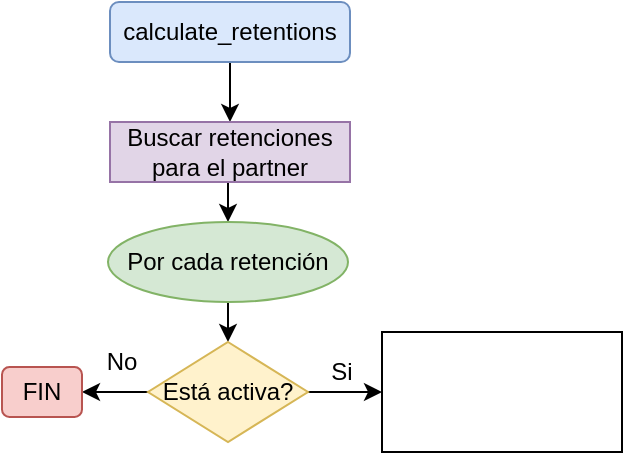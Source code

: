 <mxfile version="22.1.21" type="github">
  <diagram id="C5RBs43oDa-KdzZeNtuy" name="Page-1">
    <mxGraphModel dx="953" dy="547" grid="1" gridSize="10" guides="1" tooltips="1" connect="1" arrows="1" fold="1" page="1" pageScale="1" pageWidth="827" pageHeight="1169" math="0" shadow="0">
      <root>
        <mxCell id="WIyWlLk6GJQsqaUBKTNV-0" />
        <mxCell id="WIyWlLk6GJQsqaUBKTNV-1" parent="WIyWlLk6GJQsqaUBKTNV-0" />
        <mxCell id="uQpICD7PjBjKIR8CFugr-4" style="edgeStyle=orthogonalEdgeStyle;rounded=0;orthogonalLoop=1;jettySize=auto;html=1;exitX=0.5;exitY=1;exitDx=0;exitDy=0;" edge="1" parent="WIyWlLk6GJQsqaUBKTNV-1" source="uQpICD7PjBjKIR8CFugr-0" target="uQpICD7PjBjKIR8CFugr-1">
          <mxGeometry relative="1" as="geometry" />
        </mxCell>
        <mxCell id="uQpICD7PjBjKIR8CFugr-0" value="calculate_retentions" style="rounded=1;whiteSpace=wrap;html=1;fillColor=#dae8fc;strokeColor=#6c8ebf;" vertex="1" parent="WIyWlLk6GJQsqaUBKTNV-1">
          <mxGeometry x="354" y="10" width="120" height="30" as="geometry" />
        </mxCell>
        <mxCell id="uQpICD7PjBjKIR8CFugr-6" style="edgeStyle=orthogonalEdgeStyle;rounded=0;orthogonalLoop=1;jettySize=auto;html=1;exitX=0.5;exitY=1;exitDx=0;exitDy=0;entryX=0.5;entryY=0;entryDx=0;entryDy=0;" edge="1" parent="WIyWlLk6GJQsqaUBKTNV-1" source="uQpICD7PjBjKIR8CFugr-1" target="uQpICD7PjBjKIR8CFugr-5">
          <mxGeometry relative="1" as="geometry" />
        </mxCell>
        <mxCell id="uQpICD7PjBjKIR8CFugr-1" value="Buscar retenciones&lt;br&gt;para el partner" style="rounded=0;whiteSpace=wrap;html=1;fillColor=#e1d5e7;strokeColor=#9673a6;" vertex="1" parent="WIyWlLk6GJQsqaUBKTNV-1">
          <mxGeometry x="354" y="70" width="120" height="30" as="geometry" />
        </mxCell>
        <mxCell id="uQpICD7PjBjKIR8CFugr-8" style="edgeStyle=orthogonalEdgeStyle;rounded=0;orthogonalLoop=1;jettySize=auto;html=1;exitX=0.5;exitY=1;exitDx=0;exitDy=0;entryX=0.5;entryY=0;entryDx=0;entryDy=0;" edge="1" parent="WIyWlLk6GJQsqaUBKTNV-1" source="uQpICD7PjBjKIR8CFugr-5" target="uQpICD7PjBjKIR8CFugr-7">
          <mxGeometry relative="1" as="geometry" />
        </mxCell>
        <mxCell id="uQpICD7PjBjKIR8CFugr-5" value="Por cada retención" style="ellipse;whiteSpace=wrap;html=1;fillColor=#d5e8d4;strokeColor=#82b366;" vertex="1" parent="WIyWlLk6GJQsqaUBKTNV-1">
          <mxGeometry x="353" y="120" width="120" height="40" as="geometry" />
        </mxCell>
        <mxCell id="uQpICD7PjBjKIR8CFugr-11" style="edgeStyle=orthogonalEdgeStyle;rounded=0;orthogonalLoop=1;jettySize=auto;html=1;exitX=0;exitY=0.5;exitDx=0;exitDy=0;" edge="1" parent="WIyWlLk6GJQsqaUBKTNV-1" source="uQpICD7PjBjKIR8CFugr-7">
          <mxGeometry relative="1" as="geometry">
            <mxPoint x="340" y="205.0" as="targetPoint" />
          </mxGeometry>
        </mxCell>
        <mxCell id="uQpICD7PjBjKIR8CFugr-12" style="edgeStyle=orthogonalEdgeStyle;rounded=0;orthogonalLoop=1;jettySize=auto;html=1;exitX=1;exitY=0.5;exitDx=0;exitDy=0;entryX=0;entryY=0.5;entryDx=0;entryDy=0;" edge="1" parent="WIyWlLk6GJQsqaUBKTNV-1" source="uQpICD7PjBjKIR8CFugr-7" target="uQpICD7PjBjKIR8CFugr-9">
          <mxGeometry relative="1" as="geometry" />
        </mxCell>
        <mxCell id="uQpICD7PjBjKIR8CFugr-7" value="Está activa?" style="rhombus;whiteSpace=wrap;html=1;fillColor=#fff2cc;strokeColor=#d6b656;" vertex="1" parent="WIyWlLk6GJQsqaUBKTNV-1">
          <mxGeometry x="373" y="180" width="80" height="50" as="geometry" />
        </mxCell>
        <mxCell id="uQpICD7PjBjKIR8CFugr-9" value="" style="rounded=0;whiteSpace=wrap;html=1;" vertex="1" parent="WIyWlLk6GJQsqaUBKTNV-1">
          <mxGeometry x="490" y="175" width="120" height="60" as="geometry" />
        </mxCell>
        <mxCell id="uQpICD7PjBjKIR8CFugr-13" value="Si" style="text;html=1;strokeColor=none;fillColor=none;align=center;verticalAlign=middle;whiteSpace=wrap;rounded=0;" vertex="1" parent="WIyWlLk6GJQsqaUBKTNV-1">
          <mxGeometry x="440" y="180" width="60" height="30" as="geometry" />
        </mxCell>
        <mxCell id="uQpICD7PjBjKIR8CFugr-14" value="No" style="text;html=1;strokeColor=none;fillColor=none;align=center;verticalAlign=middle;whiteSpace=wrap;rounded=0;" vertex="1" parent="WIyWlLk6GJQsqaUBKTNV-1">
          <mxGeometry x="330" y="175" width="60" height="30" as="geometry" />
        </mxCell>
        <mxCell id="uQpICD7PjBjKIR8CFugr-15" value="FIN" style="rounded=1;whiteSpace=wrap;html=1;fillColor=#f8cecc;strokeColor=#b85450;" vertex="1" parent="WIyWlLk6GJQsqaUBKTNV-1">
          <mxGeometry x="300" y="192.5" width="40" height="25" as="geometry" />
        </mxCell>
      </root>
    </mxGraphModel>
  </diagram>
</mxfile>
